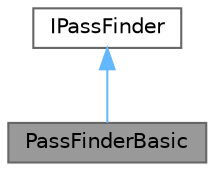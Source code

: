 digraph "PassFinderBasic"
{
 // LATEX_PDF_SIZE
  bgcolor="transparent";
  edge [fontname=Helvetica,fontsize=10,labelfontname=Helvetica,labelfontsize=10];
  node [fontname=Helvetica,fontsize=10,shape=box,height=0.2,width=0.4];
  Node1 [id="Node000001",label="PassFinderBasic",height=0.2,width=0.4,color="gray40", fillcolor="grey60", style="filled", fontcolor="black",tooltip="普通にグラフ探索を行い，歩容パターン生成を行うクラス"];
  Node2 -> Node1 [id="edge1_Node000001_Node000002",dir="back",color="steelblue1",style="solid",tooltip=" "];
  Node2 [id="Node000002",label="IPassFinder",height=0.2,width=0.4,color="gray40", fillcolor="white", style="filled",URL="$class_i_pass_finder.html",tooltip="グラフ探索による歩容パターン生成を行うクラスのインターフェース．"];
}
